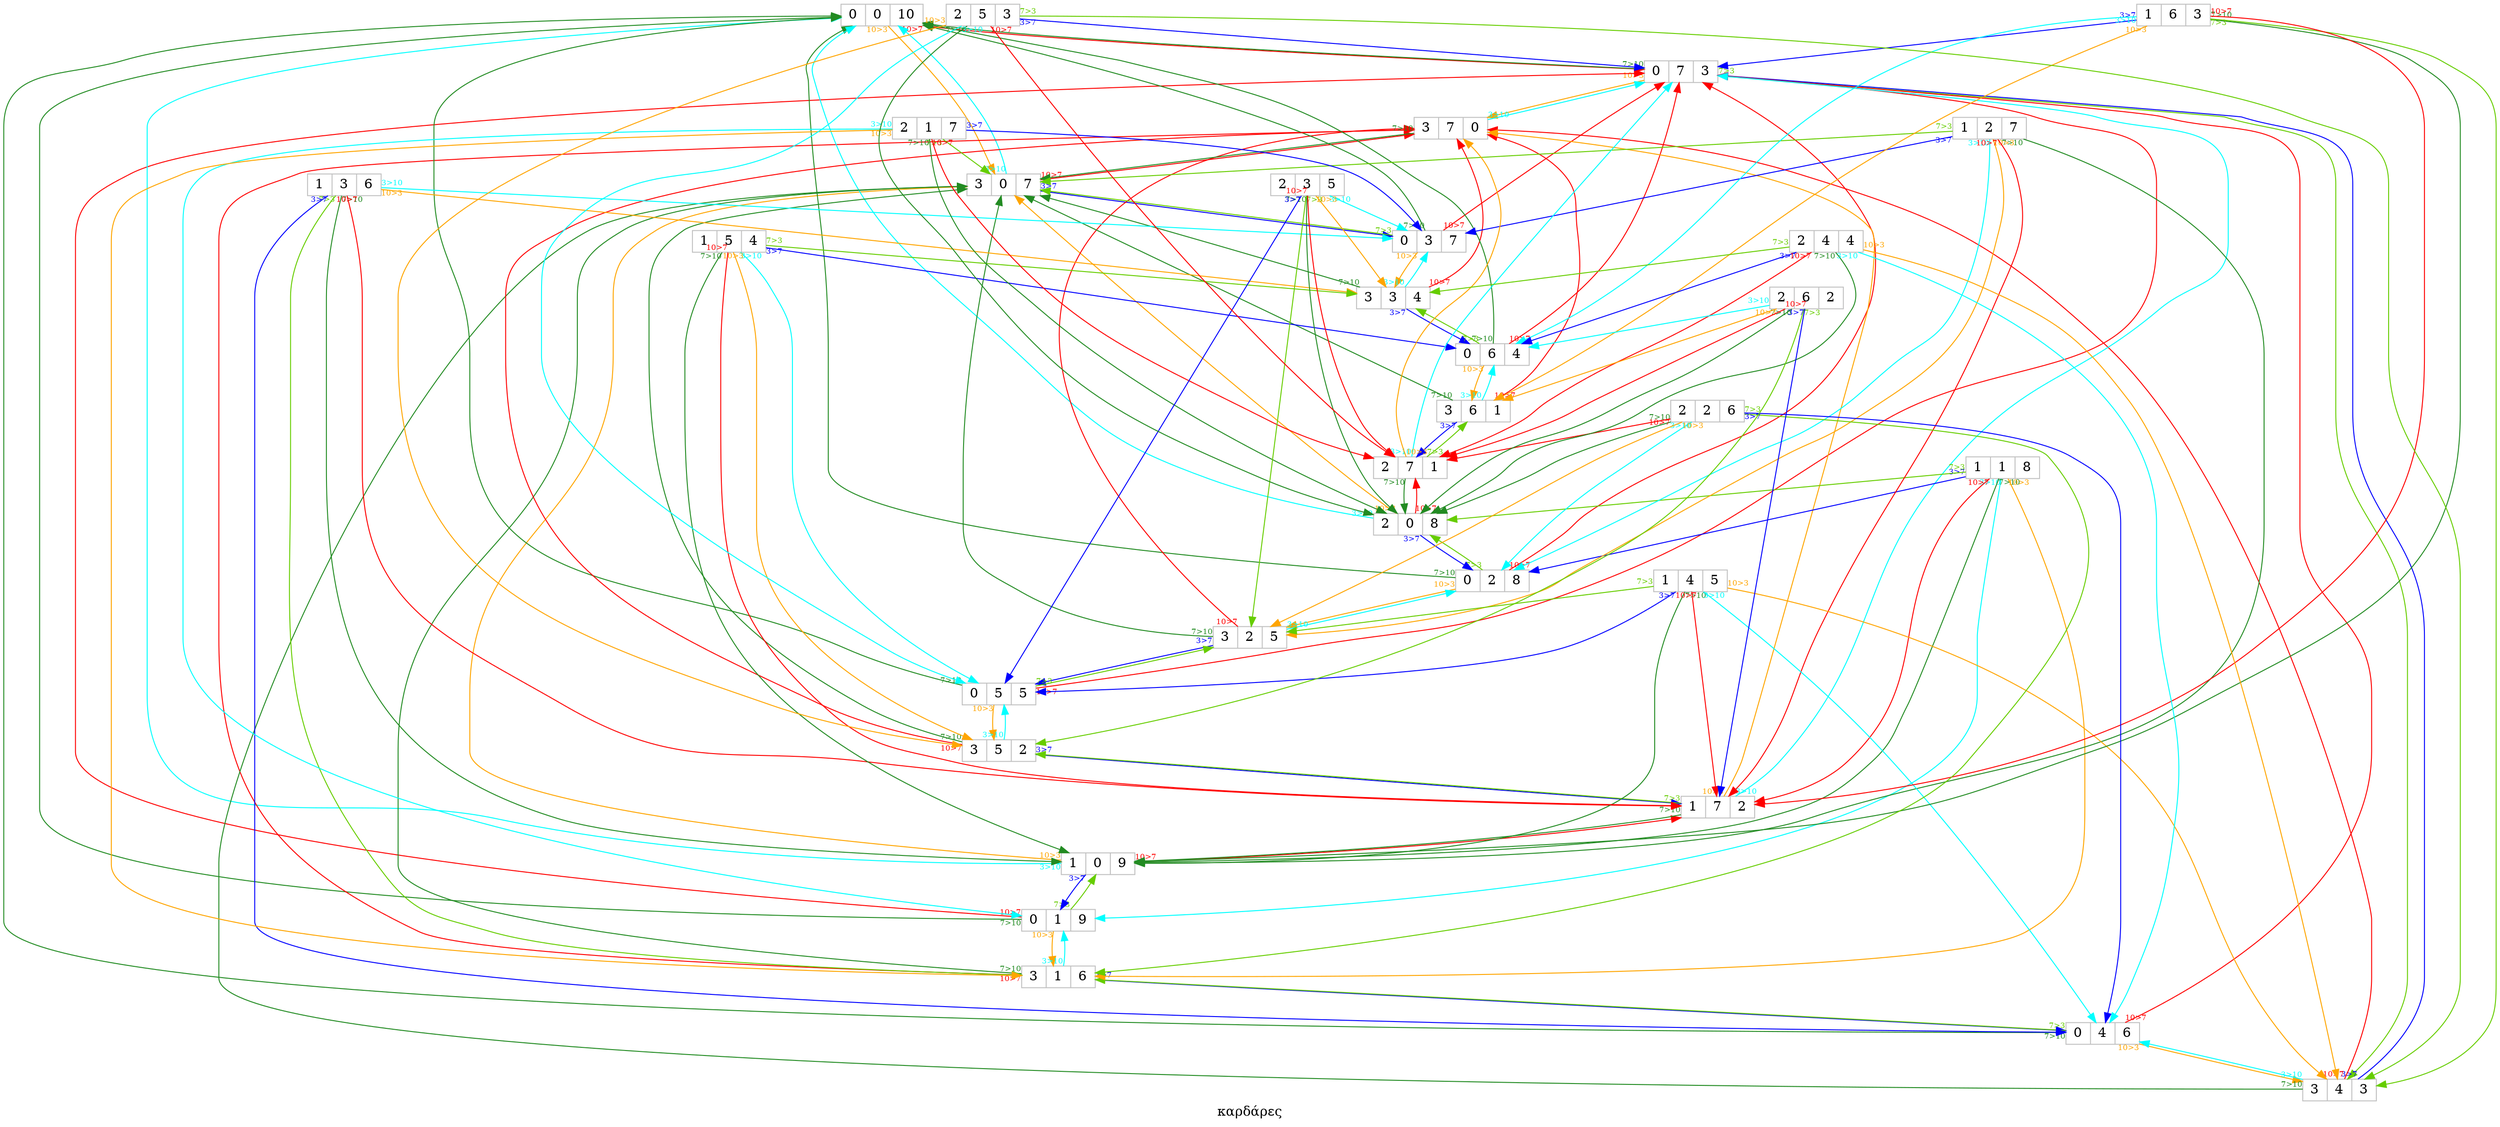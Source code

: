 digraph  {
	graph [label=καρδάρες,
		ranksep=.5
	];
	node [height=.1,
		label="\N",
		shape=record
	];
	0010	 [color=grey,
		label="<3>0|<7>0|<10>10"];
	073	 [color=grey,
		label="<3>0|<7>7|<10>3"];
	0010 -> 073	 [color=red,
		fontcolor=red,
		fontsize=8,
		taillabel="10>7"];
	307	 [color=grey,
		label="<3>3|<7>0|<10>7"];
	0010 -> 307	 [color=orange,
		fontcolor=orange,
		fontsize=8,
		taillabel="10>3"];
	019	 [color=grey,
		label="<3>0|<7>1|<10>9"];
	019 -> 0010	 [color=forestgreen,
		fontcolor=forestgreen,
		fontsize=8,
		taillabel="7>10"];
	019 -> 073	 [color=red,
		fontcolor=red,
		fontsize=8,
		taillabel="10>7"];
	109	 [color=grey,
		label="<3>1|<7>0|<10>9"];
	019 -> 109	 [color=chartreuse3,
		fontcolor=chartreuse3,
		fontsize=8,
		taillabel="7>3"];
	316	 [color=grey,
		label="<3>3|<7>1|<10>6"];
	019 -> 316	 [color=orange,
		fontcolor=orange,
		fontsize=8,
		taillabel="10>3"];
	028	 [color=grey,
		label="<3>0|<7>2|<10>8"];
	028 -> 0010	 [color=forestgreen,
		fontcolor=forestgreen,
		fontsize=8,
		taillabel="7>10"];
	028 -> 073	 [color=red,
		fontcolor=red,
		fontsize=8,
		taillabel="10>7"];
	208	 [color=grey,
		label="<3>2|<7>0|<10>8"];
	028 -> 208	 [color=chartreuse3,
		fontcolor=chartreuse3,
		fontsize=8,
		taillabel="7>3"];
	325	 [color=grey,
		label="<3>3|<7>2|<10>5"];
	028 -> 325	 [color=orange,
		fontcolor=orange,
		fontsize=8,
		taillabel="10>3"];
	037	 [color=grey,
		label="<3>0|<7>3|<10>7"];
	037 -> 0010	 [color=forestgreen,
		fontcolor=forestgreen,
		fontsize=8,
		taillabel="7>10"];
	037 -> 073	 [color=red,
		fontcolor=red,
		fontsize=8,
		taillabel="10>7"];
	037 -> 307	 [color=chartreuse3,
		fontcolor=chartreuse3,
		fontsize=8,
		taillabel="7>3"];
	334	 [color=grey,
		label="<3>3|<7>3|<10>4"];
	037 -> 334	 [color=orange,
		fontcolor=orange,
		fontsize=8,
		taillabel="10>3"];
	046	 [color=grey,
		label="<3>0|<7>4|<10>6"];
	046 -> 0010	 [color=forestgreen,
		fontcolor=forestgreen,
		fontsize=8,
		taillabel="7>10"];
	046 -> 073	 [color=red,
		fontcolor=red,
		fontsize=8,
		taillabel="10>7"];
	046 -> 316	 [color=chartreuse3,
		fontcolor=chartreuse3,
		fontsize=8,
		taillabel="7>3"];
	343	 [color=grey,
		label="<3>3|<7>4|<10>3"];
	046 -> 343	 [color=orange,
		fontcolor=orange,
		fontsize=8,
		taillabel="10>3"];
	055	 [color=grey,
		label="<3>0|<7>5|<10>5"];
	055 -> 0010	 [color=forestgreen,
		fontcolor=forestgreen,
		fontsize=8,
		taillabel="7>10"];
	055 -> 073	 [color=red,
		fontcolor=red,
		fontsize=8,
		taillabel="10>7"];
	055 -> 325	 [color=chartreuse3,
		fontcolor=chartreuse3,
		fontsize=8,
		taillabel="7>3"];
	352	 [color=grey,
		label="<3>3|<7>5|<10>2"];
	055 -> 352	 [color=orange,
		fontcolor=orange,
		fontsize=8,
		taillabel="10>3"];
	064	 [color=grey,
		label="<3>0|<7>6|<10>4"];
	064 -> 0010	 [color=forestgreen,
		fontcolor=forestgreen,
		fontsize=8,
		taillabel="7>10"];
	064 -> 073	 [color=red,
		fontcolor=red,
		fontsize=8,
		taillabel="10>7"];
	064 -> 334	 [color=chartreuse3,
		fontcolor=chartreuse3,
		fontsize=8,
		taillabel="7>3"];
	361	 [color=grey,
		label="<3>3|<7>6|<10>1"];
	064 -> 361	 [color=orange,
		fontcolor=orange,
		fontsize=8,
		taillabel="10>3"];
	073 -> 0010	 [color=forestgreen,
		fontcolor=forestgreen,
		fontsize=8,
		taillabel="7>10"];
	073 -> 343	 [color=chartreuse3,
		fontcolor=chartreuse3,
		fontsize=8,
		taillabel="7>3"];
	370	 [color=grey,
		label="<3>3|<7>7|<10>0"];
	073 -> 370	 [color=orange,
		fontcolor=orange,
		fontsize=8,
		taillabel="10>3"];
	109 -> 0010	 [color=cyan,
		fontcolor=cyan,
		fontsize=8,
		taillabel="3>10"];
	109 -> 019	 [color=blue,
		fontcolor=blue,
		fontsize=8,
		taillabel="3>7"];
	172	 [color=grey,
		label="<3>1|<7>7|<10>2"];
	109 -> 172	 [color=red,
		fontcolor=red,
		fontsize=8,
		taillabel="10>7"];
	109 -> 307	 [color=orange,
		fontcolor=orange,
		fontsize=8,
		taillabel="10>3"];
	118	 [color=grey,
		label="<3>1|<7>1|<10>8"];
	118 -> 019	 [color=cyan,
		fontcolor=cyan,
		fontsize=8,
		taillabel="3>10"];
	118 -> 028	 [color=blue,
		fontcolor=blue,
		fontsize=8,
		taillabel="3>7"];
	118 -> 109	 [color=forestgreen,
		fontcolor=forestgreen,
		fontsize=8,
		taillabel="7>10"];
	118 -> 172	 [color=red,
		fontcolor=red,
		fontsize=8,
		taillabel="10>7"];
	118 -> 208	 [color=chartreuse3,
		fontcolor=chartreuse3,
		fontsize=8,
		taillabel="7>3"];
	118 -> 316	 [color=orange,
		fontcolor=orange,
		fontsize=8,
		taillabel="10>3"];
	127	 [color=grey,
		label="<3>1|<7>2|<10>7"];
	127 -> 028	 [color=cyan,
		fontcolor=cyan,
		fontsize=8,
		taillabel="3>10"];
	127 -> 037	 [color=blue,
		fontcolor=blue,
		fontsize=8,
		taillabel="3>7"];
	127 -> 109	 [color=forestgreen,
		fontcolor=forestgreen,
		fontsize=8,
		taillabel="7>10"];
	127 -> 172	 [color=red,
		fontcolor=red,
		fontsize=8,
		taillabel="10>7"];
	127 -> 307	 [color=chartreuse3,
		fontcolor=chartreuse3,
		fontsize=8,
		taillabel="7>3"];
	127 -> 325	 [color=orange,
		fontcolor=orange,
		fontsize=8,
		taillabel="10>3"];
	136	 [color=grey,
		label="<3>1|<7>3|<10>6"];
	136 -> 037	 [color=cyan,
		fontcolor=cyan,
		fontsize=8,
		taillabel="3>10"];
	136 -> 046	 [color=blue,
		fontcolor=blue,
		fontsize=8,
		taillabel="3>7"];
	136 -> 109	 [color=forestgreen,
		fontcolor=forestgreen,
		fontsize=8,
		taillabel="7>10"];
	136 -> 172	 [color=red,
		fontcolor=red,
		fontsize=8,
		taillabel="10>7"];
	136 -> 316	 [color=chartreuse3,
		fontcolor=chartreuse3,
		fontsize=8,
		taillabel="7>3"];
	136 -> 334	 [color=orange,
		fontcolor=orange,
		fontsize=8,
		taillabel="10>3"];
	145	 [color=grey,
		label="<3>1|<7>4|<10>5"];
	145 -> 046	 [color=cyan,
		fontcolor=cyan,
		fontsize=8,
		taillabel="3>10"];
	145 -> 055	 [color=blue,
		fontcolor=blue,
		fontsize=8,
		taillabel="3>7"];
	145 -> 109	 [color=forestgreen,
		fontcolor=forestgreen,
		fontsize=8,
		taillabel="7>10"];
	145 -> 172	 [color=red,
		fontcolor=red,
		fontsize=8,
		taillabel="10>7"];
	145 -> 325	 [color=chartreuse3,
		fontcolor=chartreuse3,
		fontsize=8,
		taillabel="7>3"];
	145 -> 343	 [color=orange,
		fontcolor=orange,
		fontsize=8,
		taillabel="10>3"];
	154	 [color=grey,
		label="<3>1|<7>5|<10>4"];
	154 -> 055	 [color=cyan,
		fontcolor=cyan,
		fontsize=8,
		taillabel="3>10"];
	154 -> 064	 [color=blue,
		fontcolor=blue,
		fontsize=8,
		taillabel="3>7"];
	154 -> 109	 [color=forestgreen,
		fontcolor=forestgreen,
		fontsize=8,
		taillabel="7>10"];
	154 -> 172	 [color=red,
		fontcolor=red,
		fontsize=8,
		taillabel="10>7"];
	154 -> 334	 [color=chartreuse3,
		fontcolor=chartreuse3,
		fontsize=8,
		taillabel="7>3"];
	154 -> 352	 [color=orange,
		fontcolor=orange,
		fontsize=8,
		taillabel="10>3"];
	163	 [color=grey,
		label="<3>1|<7>6|<10>3"];
	163 -> 064	 [color=cyan,
		fontcolor=cyan,
		fontsize=8,
		taillabel="3>10"];
	163 -> 073	 [color=blue,
		fontcolor=blue,
		fontsize=8,
		taillabel="3>7"];
	163 -> 109	 [color=forestgreen,
		fontcolor=forestgreen,
		fontsize=8,
		taillabel="7>10"];
	163 -> 172	 [color=red,
		fontcolor=red,
		fontsize=8,
		taillabel="10>7"];
	163 -> 343	 [color=chartreuse3,
		fontcolor=chartreuse3,
		fontsize=8,
		taillabel="7>3"];
	163 -> 361	 [color=orange,
		fontcolor=orange,
		fontsize=8,
		taillabel="10>3"];
	172 -> 073	 [color=cyan,
		fontcolor=cyan,
		fontsize=8,
		taillabel="3>10"];
	172 -> 109	 [color=forestgreen,
		fontcolor=forestgreen,
		fontsize=8,
		taillabel="7>10"];
	172 -> 352	 [color=chartreuse3,
		fontcolor=chartreuse3,
		fontsize=8,
		taillabel="7>3"];
	172 -> 370	 [color=orange,
		fontcolor=orange,
		fontsize=8,
		taillabel="10>3"];
	208 -> 0010	 [color=cyan,
		fontcolor=cyan,
		fontsize=8,
		taillabel="3>10"];
	208 -> 028	 [color=blue,
		fontcolor=blue,
		fontsize=8,
		taillabel="3>7"];
	271	 [color=grey,
		label="<3>2|<7>7|<10>1"];
	208 -> 271	 [color=red,
		fontcolor=red,
		fontsize=8,
		taillabel="10>7"];
	208 -> 307	 [color=orange,
		fontcolor=orange,
		fontsize=8,
		taillabel="10>3"];
	217	 [color=grey,
		label="<3>2|<7>1|<10>7"];
	217 -> 019	 [color=cyan,
		fontcolor=cyan,
		fontsize=8,
		taillabel="3>10"];
	217 -> 037	 [color=blue,
		fontcolor=blue,
		fontsize=8,
		taillabel="3>7"];
	217 -> 208	 [color=forestgreen,
		fontcolor=forestgreen,
		fontsize=8,
		taillabel="7>10"];
	217 -> 271	 [color=red,
		fontcolor=red,
		fontsize=8,
		taillabel="10>7"];
	217 -> 307	 [color=chartreuse3,
		fontcolor=chartreuse3,
		fontsize=8,
		taillabel="7>3"];
	217 -> 316	 [color=orange,
		fontcolor=orange,
		fontsize=8,
		taillabel="10>3"];
	226	 [color=grey,
		label="<3>2|<7>2|<10>6"];
	226 -> 028	 [color=cyan,
		fontcolor=cyan,
		fontsize=8,
		taillabel="3>10"];
	226 -> 046	 [color=blue,
		fontcolor=blue,
		fontsize=8,
		taillabel="3>7"];
	226 -> 208	 [color=forestgreen,
		fontcolor=forestgreen,
		fontsize=8,
		taillabel="7>10"];
	226 -> 271	 [color=red,
		fontcolor=red,
		fontsize=8,
		taillabel="10>7"];
	226 -> 316	 [color=chartreuse3,
		fontcolor=chartreuse3,
		fontsize=8,
		taillabel="7>3"];
	226 -> 325	 [color=orange,
		fontcolor=orange,
		fontsize=8,
		taillabel="10>3"];
	235	 [color=grey,
		label="<3>2|<7>3|<10>5"];
	235 -> 037	 [color=cyan,
		fontcolor=cyan,
		fontsize=8,
		taillabel="3>10"];
	235 -> 055	 [color=blue,
		fontcolor=blue,
		fontsize=8,
		taillabel="3>7"];
	235 -> 208	 [color=forestgreen,
		fontcolor=forestgreen,
		fontsize=8,
		taillabel="7>10"];
	235 -> 271	 [color=red,
		fontcolor=red,
		fontsize=8,
		taillabel="10>7"];
	235 -> 325	 [color=chartreuse3,
		fontcolor=chartreuse3,
		fontsize=8,
		taillabel="7>3"];
	235 -> 334	 [color=orange,
		fontcolor=orange,
		fontsize=8,
		taillabel="10>3"];
	244	 [color=grey,
		label="<3>2|<7>4|<10>4"];
	244 -> 046	 [color=cyan,
		fontcolor=cyan,
		fontsize=8,
		taillabel="3>10"];
	244 -> 064	 [color=blue,
		fontcolor=blue,
		fontsize=8,
		taillabel="3>7"];
	244 -> 208	 [color=forestgreen,
		fontcolor=forestgreen,
		fontsize=8,
		taillabel="7>10"];
	244 -> 271	 [color=red,
		fontcolor=red,
		fontsize=8,
		taillabel="10>7"];
	244 -> 334	 [color=chartreuse3,
		fontcolor=chartreuse3,
		fontsize=8,
		taillabel="7>3"];
	244 -> 343	 [color=orange,
		fontcolor=orange,
		fontsize=8,
		taillabel="10>3"];
	253	 [color=grey,
		label="<3>2|<7>5|<10>3"];
	253 -> 055	 [color=cyan,
		fontcolor=cyan,
		fontsize=8,
		taillabel="3>10"];
	253 -> 073	 [color=blue,
		fontcolor=blue,
		fontsize=8,
		taillabel="3>7"];
	253 -> 208	 [color=forestgreen,
		fontcolor=forestgreen,
		fontsize=8,
		taillabel="7>10"];
	253 -> 271	 [color=red,
		fontcolor=red,
		fontsize=8,
		taillabel="10>7"];
	253 -> 343	 [color=chartreuse3,
		fontcolor=chartreuse3,
		fontsize=8,
		taillabel="7>3"];
	253 -> 352	 [color=orange,
		fontcolor=orange,
		fontsize=8,
		taillabel="10>3"];
	262	 [color=grey,
		label="<3>2|<7>6|<10>2"];
	262 -> 064	 [color=cyan,
		fontcolor=cyan,
		fontsize=8,
		taillabel="3>10"];
	262 -> 172	 [color=blue,
		fontcolor=blue,
		fontsize=8,
		taillabel="3>7"];
	262 -> 208	 [color=forestgreen,
		fontcolor=forestgreen,
		fontsize=8,
		taillabel="7>10"];
	262 -> 271	 [color=red,
		fontcolor=red,
		fontsize=8,
		taillabel="10>7"];
	262 -> 352	 [color=chartreuse3,
		fontcolor=chartreuse3,
		fontsize=8,
		taillabel="7>3"];
	262 -> 361	 [color=orange,
		fontcolor=orange,
		fontsize=8,
		taillabel="10>3"];
	271 -> 073	 [color=cyan,
		fontcolor=cyan,
		fontsize=8,
		taillabel="3>10"];
	271 -> 208	 [color=forestgreen,
		fontcolor=forestgreen,
		fontsize=8,
		taillabel="7>10"];
	271 -> 361	 [color=chartreuse3,
		fontcolor=chartreuse3,
		fontsize=8,
		taillabel="7>3"];
	271 -> 370	 [color=orange,
		fontcolor=orange,
		fontsize=8,
		taillabel="10>3"];
	307 -> 0010	 [color=cyan,
		fontcolor=cyan,
		fontsize=8,
		taillabel="3>10"];
	307 -> 037	 [color=blue,
		fontcolor=blue,
		fontsize=8,
		taillabel="3>7"];
	307 -> 370	 [color=red,
		fontcolor=red,
		fontsize=8,
		taillabel="10>7"];
	316 -> 019	 [color=cyan,
		fontcolor=cyan,
		fontsize=8,
		taillabel="3>10"];
	316 -> 046	 [color=blue,
		fontcolor=blue,
		fontsize=8,
		taillabel="3>7"];
	316 -> 307	 [color=forestgreen,
		fontcolor=forestgreen,
		fontsize=8,
		taillabel="7>10"];
	316 -> 370	 [color=red,
		fontcolor=red,
		fontsize=8,
		taillabel="10>7"];
	325 -> 028	 [color=cyan,
		fontcolor=cyan,
		fontsize=8,
		taillabel="3>10"];
	325 -> 055	 [color=blue,
		fontcolor=blue,
		fontsize=8,
		taillabel="3>7"];
	325 -> 307	 [color=forestgreen,
		fontcolor=forestgreen,
		fontsize=8,
		taillabel="7>10"];
	325 -> 370	 [color=red,
		fontcolor=red,
		fontsize=8,
		taillabel="10>7"];
	334 -> 037	 [color=cyan,
		fontcolor=cyan,
		fontsize=8,
		taillabel="3>10"];
	334 -> 064	 [color=blue,
		fontcolor=blue,
		fontsize=8,
		taillabel="3>7"];
	334 -> 307	 [color=forestgreen,
		fontcolor=forestgreen,
		fontsize=8,
		taillabel="7>10"];
	334 -> 370	 [color=red,
		fontcolor=red,
		fontsize=8,
		taillabel="10>7"];
	343 -> 046	 [color=cyan,
		fontcolor=cyan,
		fontsize=8,
		taillabel="3>10"];
	343 -> 073	 [color=blue,
		fontcolor=blue,
		fontsize=8,
		taillabel="3>7"];
	343 -> 307	 [color=forestgreen,
		fontcolor=forestgreen,
		fontsize=8,
		taillabel="7>10"];
	343 -> 370	 [color=red,
		fontcolor=red,
		fontsize=8,
		taillabel="10>7"];
	352 -> 055	 [color=cyan,
		fontcolor=cyan,
		fontsize=8,
		taillabel="3>10"];
	352 -> 172	 [color=blue,
		fontcolor=blue,
		fontsize=8,
		taillabel="3>7"];
	352 -> 307	 [color=forestgreen,
		fontcolor=forestgreen,
		fontsize=8,
		taillabel="7>10"];
	352 -> 370	 [color=red,
		fontcolor=red,
		fontsize=8,
		taillabel="10>7"];
	361 -> 064	 [color=cyan,
		fontcolor=cyan,
		fontsize=8,
		taillabel="3>10"];
	361 -> 271	 [color=blue,
		fontcolor=blue,
		fontsize=8,
		taillabel="3>7"];
	361 -> 307	 [color=forestgreen,
		fontcolor=forestgreen,
		fontsize=8,
		taillabel="7>10"];
	361 -> 370	 [color=red,
		fontcolor=red,
		fontsize=8,
		taillabel="10>7"];
	370 -> 073	 [color=cyan,
		fontcolor=cyan,
		fontsize=8,
		taillabel="3>10"];
	370 -> 307	 [color=forestgreen,
		fontcolor=forestgreen,
		fontsize=8,
		taillabel="7>10"];
}
